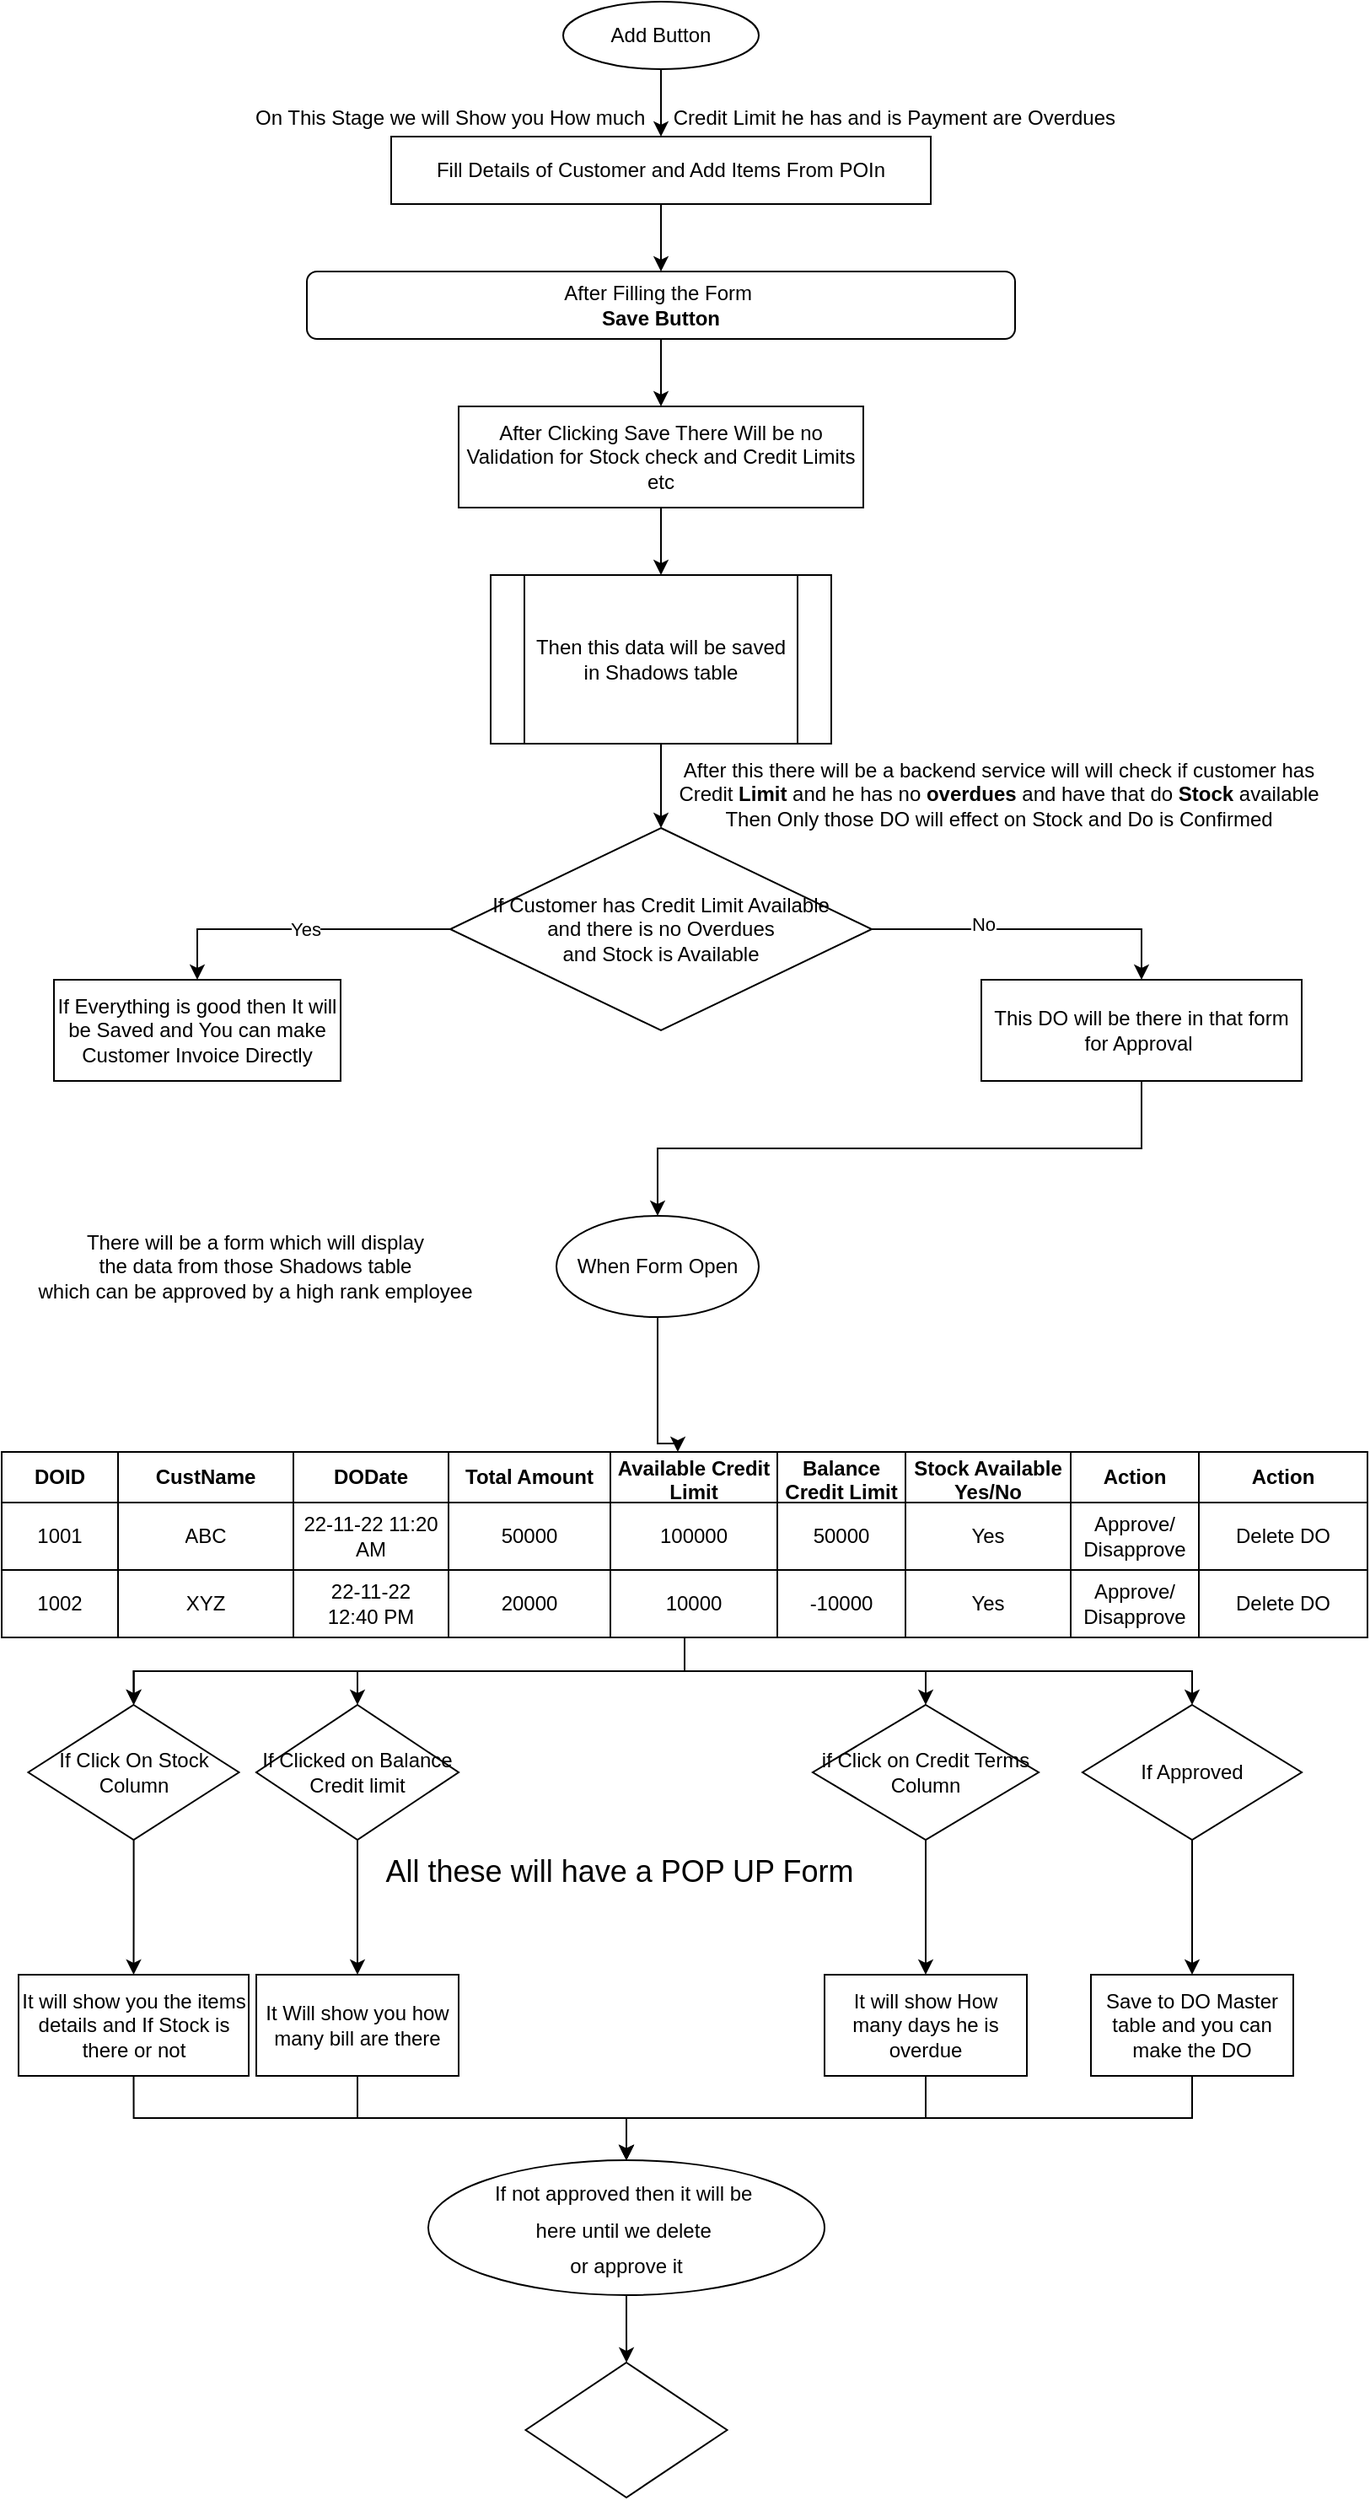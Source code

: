 <mxfile version="20.6.0" type="github">
  <diagram id="pmyvJYctkSqaA1s6qdmt" name="Page-1">
    <mxGraphModel dx="1108" dy="460" grid="1" gridSize="10" guides="1" tooltips="1" connect="1" arrows="1" fold="1" page="1" pageScale="1" pageWidth="827" pageHeight="1169" math="0" shadow="0">
      <root>
        <mxCell id="0" />
        <mxCell id="1" parent="0" />
        <mxCell id="fpoYQwEQuOkwDuQ0j5TA-3" value="" style="edgeStyle=orthogonalEdgeStyle;rounded=0;orthogonalLoop=1;jettySize=auto;html=1;" edge="1" parent="1" source="fpoYQwEQuOkwDuQ0j5TA-1" target="fpoYQwEQuOkwDuQ0j5TA-2">
          <mxGeometry relative="1" as="geometry" />
        </mxCell>
        <mxCell id="fpoYQwEQuOkwDuQ0j5TA-1" value="Add Button" style="ellipse;whiteSpace=wrap;html=1;" vertex="1" parent="1">
          <mxGeometry x="342" y="40" width="116" height="40" as="geometry" />
        </mxCell>
        <mxCell id="fpoYQwEQuOkwDuQ0j5TA-7" value="" style="edgeStyle=orthogonalEdgeStyle;rounded=0;orthogonalLoop=1;jettySize=auto;html=1;" edge="1" parent="1" source="fpoYQwEQuOkwDuQ0j5TA-2" target="fpoYQwEQuOkwDuQ0j5TA-6">
          <mxGeometry relative="1" as="geometry" />
        </mxCell>
        <mxCell id="fpoYQwEQuOkwDuQ0j5TA-2" value="Fill Details of Customer and Add Items From POIn" style="whiteSpace=wrap;html=1;" vertex="1" parent="1">
          <mxGeometry x="240" y="120" width="320" height="40" as="geometry" />
        </mxCell>
        <mxCell id="fpoYQwEQuOkwDuQ0j5TA-4" value="On This Stage we will Show you How much&amp;nbsp; &amp;nbsp; &amp;nbsp;Credit Limit he has and is Payment are Overdues" style="text;html=1;align=center;verticalAlign=middle;resizable=0;points=[];autosize=1;strokeColor=none;fillColor=none;" vertex="1" parent="1">
          <mxGeometry x="149" y="94" width="530" height="30" as="geometry" />
        </mxCell>
        <mxCell id="fpoYQwEQuOkwDuQ0j5TA-11" style="edgeStyle=orthogonalEdgeStyle;rounded=0;orthogonalLoop=1;jettySize=auto;html=1;exitX=0.5;exitY=1;exitDx=0;exitDy=0;" edge="1" parent="1" source="fpoYQwEQuOkwDuQ0j5TA-6" target="fpoYQwEQuOkwDuQ0j5TA-10">
          <mxGeometry relative="1" as="geometry" />
        </mxCell>
        <mxCell id="fpoYQwEQuOkwDuQ0j5TA-6" value="After Filling the Form&amp;nbsp;&lt;br&gt;&lt;b&gt;Save Button&lt;/b&gt;" style="rounded=1;whiteSpace=wrap;html=1;" vertex="1" parent="1">
          <mxGeometry x="190" y="200" width="420" height="40" as="geometry" />
        </mxCell>
        <mxCell id="fpoYQwEQuOkwDuQ0j5TA-13" style="edgeStyle=orthogonalEdgeStyle;rounded=0;orthogonalLoop=1;jettySize=auto;html=1;exitX=0.5;exitY=1;exitDx=0;exitDy=0;entryX=0.5;entryY=0;entryDx=0;entryDy=0;" edge="1" parent="1" source="fpoYQwEQuOkwDuQ0j5TA-10" target="fpoYQwEQuOkwDuQ0j5TA-12">
          <mxGeometry relative="1" as="geometry" />
        </mxCell>
        <mxCell id="fpoYQwEQuOkwDuQ0j5TA-10" value="After Clicking Save There Will be no Validation for Stock check and Credit Limits etc" style="rounded=0;whiteSpace=wrap;html=1;" vertex="1" parent="1">
          <mxGeometry x="280" y="280" width="240" height="60" as="geometry" />
        </mxCell>
        <mxCell id="fpoYQwEQuOkwDuQ0j5TA-15" value="" style="edgeStyle=orthogonalEdgeStyle;rounded=0;orthogonalLoop=1;jettySize=auto;html=1;" edge="1" parent="1" source="fpoYQwEQuOkwDuQ0j5TA-12" target="fpoYQwEQuOkwDuQ0j5TA-14">
          <mxGeometry relative="1" as="geometry" />
        </mxCell>
        <mxCell id="fpoYQwEQuOkwDuQ0j5TA-12" value="Then this data will be saved in Shadows table" style="shape=process;whiteSpace=wrap;html=1;backgroundOutline=1;" vertex="1" parent="1">
          <mxGeometry x="299" y="380" width="202" height="100" as="geometry" />
        </mxCell>
        <mxCell id="fpoYQwEQuOkwDuQ0j5TA-19" value="" style="edgeStyle=orthogonalEdgeStyle;rounded=0;orthogonalLoop=1;jettySize=auto;html=1;entryX=0.5;entryY=0;entryDx=0;entryDy=0;" edge="1" parent="1" source="fpoYQwEQuOkwDuQ0j5TA-14" target="fpoYQwEQuOkwDuQ0j5TA-18">
          <mxGeometry relative="1" as="geometry" />
        </mxCell>
        <mxCell id="fpoYQwEQuOkwDuQ0j5TA-20" value="No" style="edgeLabel;html=1;align=center;verticalAlign=middle;resizable=0;points=[];" vertex="1" connectable="0" parent="fpoYQwEQuOkwDuQ0j5TA-19">
          <mxGeometry x="-0.305" y="3" relative="1" as="geometry">
            <mxPoint as="offset" />
          </mxGeometry>
        </mxCell>
        <mxCell id="fpoYQwEQuOkwDuQ0j5TA-22" value="" style="edgeStyle=orthogonalEdgeStyle;rounded=0;orthogonalLoop=1;jettySize=auto;html=1;entryX=0.5;entryY=0;entryDx=0;entryDy=0;" edge="1" parent="1" source="fpoYQwEQuOkwDuQ0j5TA-14" target="fpoYQwEQuOkwDuQ0j5TA-21">
          <mxGeometry relative="1" as="geometry" />
        </mxCell>
        <mxCell id="fpoYQwEQuOkwDuQ0j5TA-23" value="Yes" style="edgeLabel;html=1;align=center;verticalAlign=middle;resizable=0;points=[];" vertex="1" connectable="0" parent="fpoYQwEQuOkwDuQ0j5TA-22">
          <mxGeometry x="-0.044" relative="1" as="geometry">
            <mxPoint as="offset" />
          </mxGeometry>
        </mxCell>
        <mxCell id="fpoYQwEQuOkwDuQ0j5TA-14" value="If Customer has Credit Limit Available&lt;br&gt;and there is no Overdues&lt;br&gt;and Stock is Available" style="rhombus;whiteSpace=wrap;html=1;" vertex="1" parent="1">
          <mxGeometry x="275" y="530" width="250" height="120" as="geometry" />
        </mxCell>
        <mxCell id="fpoYQwEQuOkwDuQ0j5TA-16" value="After this there will be a backend service will will check if customer has &lt;br&gt;Credit &lt;b&gt;Limit &lt;/b&gt;and he has no &lt;b&gt;overdues &lt;/b&gt;and have that do &lt;b&gt;Stock &lt;/b&gt;available&lt;br&gt;Then Only those DO will effect on Stock and Do is Confirmed" style="text;html=1;align=center;verticalAlign=middle;resizable=0;points=[];autosize=1;strokeColor=none;fillColor=none;" vertex="1" parent="1">
          <mxGeometry x="400" y="480" width="400" height="60" as="geometry" />
        </mxCell>
        <mxCell id="fpoYQwEQuOkwDuQ0j5TA-25" value="" style="edgeStyle=orthogonalEdgeStyle;rounded=0;orthogonalLoop=1;jettySize=auto;html=1;exitX=0.5;exitY=1;exitDx=0;exitDy=0;" edge="1" parent="1" source="fpoYQwEQuOkwDuQ0j5TA-18" target="fpoYQwEQuOkwDuQ0j5TA-24">
          <mxGeometry relative="1" as="geometry">
            <Array as="points">
              <mxPoint x="685" y="720" />
              <mxPoint x="398" y="720" />
            </Array>
          </mxGeometry>
        </mxCell>
        <mxCell id="fpoYQwEQuOkwDuQ0j5TA-18" value="This DO will be there in that form&lt;br&gt;for Approval&amp;nbsp;" style="whiteSpace=wrap;html=1;" vertex="1" parent="1">
          <mxGeometry x="590" y="620" width="190" height="60" as="geometry" />
        </mxCell>
        <mxCell id="fpoYQwEQuOkwDuQ0j5TA-21" value="If Everything is good then It will be Saved and You can make Customer Invoice Directly" style="whiteSpace=wrap;html=1;" vertex="1" parent="1">
          <mxGeometry x="40" y="620" width="170" height="60" as="geometry" />
        </mxCell>
        <mxCell id="fpoYQwEQuOkwDuQ0j5TA-62" style="edgeStyle=orthogonalEdgeStyle;rounded=0;orthogonalLoop=1;jettySize=auto;html=1;exitX=0.5;exitY=1;exitDx=0;exitDy=0;entryX=0.495;entryY=0;entryDx=0;entryDy=0;entryPerimeter=0;" edge="1" parent="1" source="fpoYQwEQuOkwDuQ0j5TA-24" target="fpoYQwEQuOkwDuQ0j5TA-28">
          <mxGeometry relative="1" as="geometry">
            <Array as="points">
              <mxPoint x="398" y="895" />
              <mxPoint x="410" y="895" />
            </Array>
          </mxGeometry>
        </mxCell>
        <mxCell id="fpoYQwEQuOkwDuQ0j5TA-24" value="When Form Open" style="ellipse;whiteSpace=wrap;html=1;" vertex="1" parent="1">
          <mxGeometry x="338" y="760" width="120" height="60" as="geometry" />
        </mxCell>
        <mxCell id="fpoYQwEQuOkwDuQ0j5TA-26" value="There will be a form which will display&lt;br&gt;the data from those Shadows table&lt;br&gt;which can be approved by a high rank employee" style="text;html=1;align=center;verticalAlign=middle;resizable=0;points=[];autosize=1;strokeColor=none;fillColor=none;" vertex="1" parent="1">
          <mxGeometry x="19" y="760" width="280" height="60" as="geometry" />
        </mxCell>
        <mxCell id="fpoYQwEQuOkwDuQ0j5TA-64" value="" style="edgeStyle=orthogonalEdgeStyle;rounded=0;orthogonalLoop=1;jettySize=auto;html=1;fontSize=14;" edge="1" parent="1" source="fpoYQwEQuOkwDuQ0j5TA-27" target="fpoYQwEQuOkwDuQ0j5TA-63">
          <mxGeometry relative="1" as="geometry" />
        </mxCell>
        <mxCell id="fpoYQwEQuOkwDuQ0j5TA-68" value="" style="edgeStyle=orthogonalEdgeStyle;rounded=0;orthogonalLoop=1;jettySize=auto;html=1;fontSize=14;" edge="1" parent="1" source="fpoYQwEQuOkwDuQ0j5TA-27" target="fpoYQwEQuOkwDuQ0j5TA-67">
          <mxGeometry relative="1" as="geometry" />
        </mxCell>
        <mxCell id="fpoYQwEQuOkwDuQ0j5TA-71" value="" style="edgeStyle=orthogonalEdgeStyle;rounded=0;orthogonalLoop=1;jettySize=auto;html=1;fontSize=14;" edge="1" parent="1" source="fpoYQwEQuOkwDuQ0j5TA-27" target="fpoYQwEQuOkwDuQ0j5TA-67">
          <mxGeometry relative="1" as="geometry" />
        </mxCell>
        <mxCell id="fpoYQwEQuOkwDuQ0j5TA-73" value="" style="edgeStyle=orthogonalEdgeStyle;rounded=0;orthogonalLoop=1;jettySize=auto;html=1;fontSize=14;" edge="1" parent="1" source="fpoYQwEQuOkwDuQ0j5TA-27" target="fpoYQwEQuOkwDuQ0j5TA-72">
          <mxGeometry relative="1" as="geometry" />
        </mxCell>
        <mxCell id="fpoYQwEQuOkwDuQ0j5TA-77" value="" style="edgeStyle=orthogonalEdgeStyle;rounded=0;orthogonalLoop=1;jettySize=auto;html=1;fontSize=14;" edge="1" parent="1" source="fpoYQwEQuOkwDuQ0j5TA-27" target="fpoYQwEQuOkwDuQ0j5TA-76">
          <mxGeometry relative="1" as="geometry" />
        </mxCell>
        <mxCell id="fpoYQwEQuOkwDuQ0j5TA-27" value="" style="shape=table;startSize=0;container=1;collapsible=0;childLayout=tableLayout;" vertex="1" parent="1">
          <mxGeometry x="9" y="900" width="810" height="110" as="geometry" />
        </mxCell>
        <mxCell id="fpoYQwEQuOkwDuQ0j5TA-28" value="" style="shape=tableRow;horizontal=0;startSize=0;swimlaneHead=0;swimlaneBody=0;top=0;left=0;bottom=0;right=0;collapsible=0;dropTarget=0;fillColor=none;points=[[0,0.5],[1,0.5]];portConstraint=eastwest;" vertex="1" parent="fpoYQwEQuOkwDuQ0j5TA-27">
          <mxGeometry width="810" height="30" as="geometry" />
        </mxCell>
        <mxCell id="fpoYQwEQuOkwDuQ0j5TA-29" value="DOID" style="shape=partialRectangle;html=1;whiteSpace=wrap;connectable=0;overflow=hidden;fillColor=none;top=0;left=0;bottom=0;right=0;pointerEvents=1;fontStyle=1;fontSize=12;horizontal=1;labelBackgroundColor=none;fontColor=#000000;" vertex="1" parent="fpoYQwEQuOkwDuQ0j5TA-28">
          <mxGeometry width="69" height="30" as="geometry">
            <mxRectangle width="69" height="30" as="alternateBounds" />
          </mxGeometry>
        </mxCell>
        <mxCell id="fpoYQwEQuOkwDuQ0j5TA-30" value="CustName" style="shape=partialRectangle;html=1;whiteSpace=wrap;connectable=0;overflow=hidden;fillColor=none;top=0;left=0;bottom=0;right=0;pointerEvents=1;fontStyle=1;fontSize=12;horizontal=1;labelBackgroundColor=none;fontColor=#000000;" vertex="1" parent="fpoYQwEQuOkwDuQ0j5TA-28">
          <mxGeometry x="69" width="104" height="30" as="geometry">
            <mxRectangle width="104" height="30" as="alternateBounds" />
          </mxGeometry>
        </mxCell>
        <mxCell id="fpoYQwEQuOkwDuQ0j5TA-31" value="DODate" style="shape=partialRectangle;html=1;whiteSpace=wrap;connectable=0;overflow=hidden;fillColor=none;top=0;left=0;bottom=0;right=0;pointerEvents=1;fontStyle=1;fontSize=12;horizontal=1;labelBackgroundColor=none;fontColor=#000000;" vertex="1" parent="fpoYQwEQuOkwDuQ0j5TA-28">
          <mxGeometry x="173" width="92" height="30" as="geometry">
            <mxRectangle width="92" height="30" as="alternateBounds" />
          </mxGeometry>
        </mxCell>
        <mxCell id="fpoYQwEQuOkwDuQ0j5TA-32" value="Total Amount" style="shape=partialRectangle;html=1;whiteSpace=wrap;connectable=0;overflow=hidden;fillColor=none;top=0;left=0;bottom=0;right=0;pointerEvents=1;fontStyle=1;fontSize=12;horizontal=1;labelBackgroundColor=none;fontColor=#000000;" vertex="1" parent="fpoYQwEQuOkwDuQ0j5TA-28">
          <mxGeometry x="265" width="96" height="30" as="geometry">
            <mxRectangle width="96" height="30" as="alternateBounds" />
          </mxGeometry>
        </mxCell>
        <mxCell id="fpoYQwEQuOkwDuQ0j5TA-33" value="Available Credit Limit" style="shape=partialRectangle;html=1;whiteSpace=wrap;connectable=0;overflow=hidden;fillColor=none;top=0;left=0;bottom=0;right=0;pointerEvents=1;fontStyle=1;fontSize=12;horizontal=1;labelBackgroundColor=none;fontColor=#000000;" vertex="1" parent="fpoYQwEQuOkwDuQ0j5TA-28">
          <mxGeometry x="361" width="99" height="30" as="geometry">
            <mxRectangle width="99" height="30" as="alternateBounds" />
          </mxGeometry>
        </mxCell>
        <mxCell id="fpoYQwEQuOkwDuQ0j5TA-34" value="Balance Credit Limit" style="shape=partialRectangle;html=1;whiteSpace=wrap;connectable=0;overflow=hidden;fillColor=none;top=0;left=0;bottom=0;right=0;pointerEvents=1;fontStyle=1;fontSize=12;horizontal=1;labelBackgroundColor=none;fontColor=#000000;" vertex="1" parent="fpoYQwEQuOkwDuQ0j5TA-28">
          <mxGeometry x="460" width="76" height="30" as="geometry">
            <mxRectangle width="76" height="30" as="alternateBounds" />
          </mxGeometry>
        </mxCell>
        <mxCell id="fpoYQwEQuOkwDuQ0j5TA-35" value="Stock Available&lt;br&gt;Yes/No" style="shape=partialRectangle;html=1;whiteSpace=wrap;connectable=0;overflow=hidden;fillColor=none;top=0;left=0;bottom=0;right=0;pointerEvents=1;fontStyle=1;fontSize=12;horizontal=1;labelBackgroundColor=none;fontColor=#000000;" vertex="1" parent="fpoYQwEQuOkwDuQ0j5TA-28">
          <mxGeometry x="536" width="98" height="30" as="geometry">
            <mxRectangle width="98" height="30" as="alternateBounds" />
          </mxGeometry>
        </mxCell>
        <mxCell id="fpoYQwEQuOkwDuQ0j5TA-36" value="Action" style="shape=partialRectangle;html=1;whiteSpace=wrap;connectable=0;overflow=hidden;fillColor=none;top=0;left=0;bottom=0;right=0;pointerEvents=1;fontStyle=1;fontSize=12;horizontal=1;labelBackgroundColor=none;fontColor=#000000;" vertex="1" parent="fpoYQwEQuOkwDuQ0j5TA-28">
          <mxGeometry x="634" width="76" height="30" as="geometry">
            <mxRectangle width="76" height="30" as="alternateBounds" />
          </mxGeometry>
        </mxCell>
        <mxCell id="fpoYQwEQuOkwDuQ0j5TA-59" value="Action" style="shape=partialRectangle;html=1;whiteSpace=wrap;connectable=0;overflow=hidden;fillColor=none;top=0;left=0;bottom=0;right=0;pointerEvents=1;fontStyle=1;fontSize=12;horizontal=1;labelBackgroundColor=none;fontColor=#000000;" vertex="1" parent="fpoYQwEQuOkwDuQ0j5TA-28">
          <mxGeometry x="710" width="100" height="30" as="geometry">
            <mxRectangle width="100" height="30" as="alternateBounds" />
          </mxGeometry>
        </mxCell>
        <mxCell id="fpoYQwEQuOkwDuQ0j5TA-37" value="" style="shape=tableRow;horizontal=0;startSize=0;swimlaneHead=0;swimlaneBody=0;top=0;left=0;bottom=0;right=0;collapsible=0;dropTarget=0;fillColor=none;points=[[0,0.5],[1,0.5]];portConstraint=eastwest;" vertex="1" parent="fpoYQwEQuOkwDuQ0j5TA-27">
          <mxGeometry y="30" width="810" height="40" as="geometry" />
        </mxCell>
        <mxCell id="fpoYQwEQuOkwDuQ0j5TA-38" value="1001" style="shape=partialRectangle;html=1;whiteSpace=wrap;connectable=0;overflow=hidden;fillColor=none;top=0;left=0;bottom=0;right=0;pointerEvents=1;" vertex="1" parent="fpoYQwEQuOkwDuQ0j5TA-37">
          <mxGeometry width="69" height="40" as="geometry">
            <mxRectangle width="69" height="40" as="alternateBounds" />
          </mxGeometry>
        </mxCell>
        <mxCell id="fpoYQwEQuOkwDuQ0j5TA-39" value="ABC" style="shape=partialRectangle;html=1;whiteSpace=wrap;connectable=0;overflow=hidden;fillColor=none;top=0;left=0;bottom=0;right=0;pointerEvents=1;" vertex="1" parent="fpoYQwEQuOkwDuQ0j5TA-37">
          <mxGeometry x="69" width="104" height="40" as="geometry">
            <mxRectangle width="104" height="40" as="alternateBounds" />
          </mxGeometry>
        </mxCell>
        <mxCell id="fpoYQwEQuOkwDuQ0j5TA-40" value="22-11-22 11:20 AM" style="shape=partialRectangle;html=1;whiteSpace=wrap;connectable=0;overflow=hidden;fillColor=none;top=0;left=0;bottom=0;right=0;pointerEvents=1;" vertex="1" parent="fpoYQwEQuOkwDuQ0j5TA-37">
          <mxGeometry x="173" width="92" height="40" as="geometry">
            <mxRectangle width="92" height="40" as="alternateBounds" />
          </mxGeometry>
        </mxCell>
        <mxCell id="fpoYQwEQuOkwDuQ0j5TA-41" value="50000" style="shape=partialRectangle;html=1;whiteSpace=wrap;connectable=0;overflow=hidden;fillColor=none;top=0;left=0;bottom=0;right=0;pointerEvents=1;" vertex="1" parent="fpoYQwEQuOkwDuQ0j5TA-37">
          <mxGeometry x="265" width="96" height="40" as="geometry">
            <mxRectangle width="96" height="40" as="alternateBounds" />
          </mxGeometry>
        </mxCell>
        <mxCell id="fpoYQwEQuOkwDuQ0j5TA-42" value="100000" style="shape=partialRectangle;html=1;whiteSpace=wrap;connectable=0;overflow=hidden;fillColor=none;top=0;left=0;bottom=0;right=0;pointerEvents=1;" vertex="1" parent="fpoYQwEQuOkwDuQ0j5TA-37">
          <mxGeometry x="361" width="99" height="40" as="geometry">
            <mxRectangle width="99" height="40" as="alternateBounds" />
          </mxGeometry>
        </mxCell>
        <mxCell id="fpoYQwEQuOkwDuQ0j5TA-43" value="50000" style="shape=partialRectangle;html=1;whiteSpace=wrap;connectable=0;overflow=hidden;fillColor=none;top=0;left=0;bottom=0;right=0;pointerEvents=1;" vertex="1" parent="fpoYQwEQuOkwDuQ0j5TA-37">
          <mxGeometry x="460" width="76" height="40" as="geometry">
            <mxRectangle width="76" height="40" as="alternateBounds" />
          </mxGeometry>
        </mxCell>
        <mxCell id="fpoYQwEQuOkwDuQ0j5TA-44" value="Yes" style="shape=partialRectangle;html=1;whiteSpace=wrap;connectable=0;overflow=hidden;fillColor=none;top=0;left=0;bottom=0;right=0;pointerEvents=1;" vertex="1" parent="fpoYQwEQuOkwDuQ0j5TA-37">
          <mxGeometry x="536" width="98" height="40" as="geometry">
            <mxRectangle width="98" height="40" as="alternateBounds" />
          </mxGeometry>
        </mxCell>
        <mxCell id="fpoYQwEQuOkwDuQ0j5TA-45" value="Approve/&lt;br&gt;Disapprove" style="shape=partialRectangle;html=1;whiteSpace=wrap;connectable=0;overflow=hidden;fillColor=none;top=0;left=0;bottom=0;right=0;pointerEvents=1;" vertex="1" parent="fpoYQwEQuOkwDuQ0j5TA-37">
          <mxGeometry x="634" width="76" height="40" as="geometry">
            <mxRectangle width="76" height="40" as="alternateBounds" />
          </mxGeometry>
        </mxCell>
        <mxCell id="fpoYQwEQuOkwDuQ0j5TA-60" value="Delete DO" style="shape=partialRectangle;html=1;whiteSpace=wrap;connectable=0;overflow=hidden;fillColor=none;top=0;left=0;bottom=0;right=0;pointerEvents=1;" vertex="1" parent="fpoYQwEQuOkwDuQ0j5TA-37">
          <mxGeometry x="710" width="100" height="40" as="geometry">
            <mxRectangle width="100" height="40" as="alternateBounds" />
          </mxGeometry>
        </mxCell>
        <mxCell id="fpoYQwEQuOkwDuQ0j5TA-46" value="" style="shape=tableRow;horizontal=0;startSize=0;swimlaneHead=0;swimlaneBody=0;top=0;left=0;bottom=0;right=0;collapsible=0;dropTarget=0;fillColor=none;points=[[0,0.5],[1,0.5]];portConstraint=eastwest;" vertex="1" parent="fpoYQwEQuOkwDuQ0j5TA-27">
          <mxGeometry y="70" width="810" height="40" as="geometry" />
        </mxCell>
        <mxCell id="fpoYQwEQuOkwDuQ0j5TA-47" value="1002" style="shape=partialRectangle;html=1;whiteSpace=wrap;connectable=0;overflow=hidden;fillColor=none;top=0;left=0;bottom=0;right=0;pointerEvents=1;" vertex="1" parent="fpoYQwEQuOkwDuQ0j5TA-46">
          <mxGeometry width="69" height="40" as="geometry">
            <mxRectangle width="69" height="40" as="alternateBounds" />
          </mxGeometry>
        </mxCell>
        <mxCell id="fpoYQwEQuOkwDuQ0j5TA-48" value="XYZ" style="shape=partialRectangle;html=1;whiteSpace=wrap;connectable=0;overflow=hidden;fillColor=none;top=0;left=0;bottom=0;right=0;pointerEvents=1;" vertex="1" parent="fpoYQwEQuOkwDuQ0j5TA-46">
          <mxGeometry x="69" width="104" height="40" as="geometry">
            <mxRectangle width="104" height="40" as="alternateBounds" />
          </mxGeometry>
        </mxCell>
        <mxCell id="fpoYQwEQuOkwDuQ0j5TA-49" value="22-11-22&lt;br&gt;12:40 PM" style="shape=partialRectangle;html=1;whiteSpace=wrap;connectable=0;overflow=hidden;fillColor=none;top=0;left=0;bottom=0;right=0;pointerEvents=1;" vertex="1" parent="fpoYQwEQuOkwDuQ0j5TA-46">
          <mxGeometry x="173" width="92" height="40" as="geometry">
            <mxRectangle width="92" height="40" as="alternateBounds" />
          </mxGeometry>
        </mxCell>
        <mxCell id="fpoYQwEQuOkwDuQ0j5TA-50" value="20000" style="shape=partialRectangle;html=1;whiteSpace=wrap;connectable=0;overflow=hidden;fillColor=none;top=0;left=0;bottom=0;right=0;pointerEvents=1;" vertex="1" parent="fpoYQwEQuOkwDuQ0j5TA-46">
          <mxGeometry x="265" width="96" height="40" as="geometry">
            <mxRectangle width="96" height="40" as="alternateBounds" />
          </mxGeometry>
        </mxCell>
        <mxCell id="fpoYQwEQuOkwDuQ0j5TA-51" value="10000" style="shape=partialRectangle;html=1;whiteSpace=wrap;connectable=0;overflow=hidden;fillColor=none;top=0;left=0;bottom=0;right=0;pointerEvents=1;" vertex="1" parent="fpoYQwEQuOkwDuQ0j5TA-46">
          <mxGeometry x="361" width="99" height="40" as="geometry">
            <mxRectangle width="99" height="40" as="alternateBounds" />
          </mxGeometry>
        </mxCell>
        <mxCell id="fpoYQwEQuOkwDuQ0j5TA-52" value="-10000" style="shape=partialRectangle;html=1;whiteSpace=wrap;connectable=0;overflow=hidden;fillColor=none;top=0;left=0;bottom=0;right=0;pointerEvents=1;" vertex="1" parent="fpoYQwEQuOkwDuQ0j5TA-46">
          <mxGeometry x="460" width="76" height="40" as="geometry">
            <mxRectangle width="76" height="40" as="alternateBounds" />
          </mxGeometry>
        </mxCell>
        <mxCell id="fpoYQwEQuOkwDuQ0j5TA-53" value="Yes" style="shape=partialRectangle;html=1;whiteSpace=wrap;connectable=0;overflow=hidden;fillColor=none;top=0;left=0;bottom=0;right=0;pointerEvents=1;" vertex="1" parent="fpoYQwEQuOkwDuQ0j5TA-46">
          <mxGeometry x="536" width="98" height="40" as="geometry">
            <mxRectangle width="98" height="40" as="alternateBounds" />
          </mxGeometry>
        </mxCell>
        <mxCell id="fpoYQwEQuOkwDuQ0j5TA-54" value="Approve/&lt;br&gt;Disapprove" style="shape=partialRectangle;html=1;whiteSpace=wrap;connectable=0;overflow=hidden;fillColor=none;top=0;left=0;bottom=0;right=0;pointerEvents=1;" vertex="1" parent="fpoYQwEQuOkwDuQ0j5TA-46">
          <mxGeometry x="634" width="76" height="40" as="geometry">
            <mxRectangle width="76" height="40" as="alternateBounds" />
          </mxGeometry>
        </mxCell>
        <mxCell id="fpoYQwEQuOkwDuQ0j5TA-61" value="Delete DO" style="shape=partialRectangle;html=1;whiteSpace=wrap;connectable=0;overflow=hidden;fillColor=none;top=0;left=0;bottom=0;right=0;pointerEvents=1;" vertex="1" parent="fpoYQwEQuOkwDuQ0j5TA-46">
          <mxGeometry x="710" width="100" height="40" as="geometry">
            <mxRectangle width="100" height="40" as="alternateBounds" />
          </mxGeometry>
        </mxCell>
        <mxCell id="fpoYQwEQuOkwDuQ0j5TA-66" value="" style="edgeStyle=orthogonalEdgeStyle;rounded=0;orthogonalLoop=1;jettySize=auto;html=1;fontSize=14;" edge="1" parent="1" source="fpoYQwEQuOkwDuQ0j5TA-63" target="fpoYQwEQuOkwDuQ0j5TA-65">
          <mxGeometry relative="1" as="geometry" />
        </mxCell>
        <mxCell id="fpoYQwEQuOkwDuQ0j5TA-63" value="If Approved" style="rhombus;whiteSpace=wrap;html=1;startSize=0;" vertex="1" parent="1">
          <mxGeometry x="650" y="1050" width="130" height="80" as="geometry" />
        </mxCell>
        <mxCell id="fpoYQwEQuOkwDuQ0j5TA-83" style="edgeStyle=orthogonalEdgeStyle;rounded=0;orthogonalLoop=1;jettySize=auto;html=1;exitX=0.5;exitY=1;exitDx=0;exitDy=0;fontSize=18;entryX=0.5;entryY=0;entryDx=0;entryDy=0;" edge="1" parent="1" source="fpoYQwEQuOkwDuQ0j5TA-65" target="fpoYQwEQuOkwDuQ0j5TA-85">
          <mxGeometry relative="1" as="geometry">
            <mxPoint x="390" y="1320" as="targetPoint" />
          </mxGeometry>
        </mxCell>
        <mxCell id="fpoYQwEQuOkwDuQ0j5TA-65" value="Save to DO Master table and you can make the DO" style="whiteSpace=wrap;html=1;startSize=0;" vertex="1" parent="1">
          <mxGeometry x="655" y="1210" width="120" height="60" as="geometry" />
        </mxCell>
        <mxCell id="fpoYQwEQuOkwDuQ0j5TA-70" value="" style="edgeStyle=orthogonalEdgeStyle;rounded=0;orthogonalLoop=1;jettySize=auto;html=1;fontSize=14;" edge="1" parent="1" source="fpoYQwEQuOkwDuQ0j5TA-67" target="fpoYQwEQuOkwDuQ0j5TA-69">
          <mxGeometry relative="1" as="geometry" />
        </mxCell>
        <mxCell id="fpoYQwEQuOkwDuQ0j5TA-67" value="If Click On Stock Column" style="rhombus;whiteSpace=wrap;html=1;startSize=0;" vertex="1" parent="1">
          <mxGeometry x="24.75" y="1050" width="125" height="80" as="geometry" />
        </mxCell>
        <mxCell id="fpoYQwEQuOkwDuQ0j5TA-84" style="edgeStyle=orthogonalEdgeStyle;rounded=0;orthogonalLoop=1;jettySize=auto;html=1;exitX=0.5;exitY=1;exitDx=0;exitDy=0;fontSize=18;entryX=0.5;entryY=0;entryDx=0;entryDy=0;" edge="1" parent="1" source="fpoYQwEQuOkwDuQ0j5TA-69" target="fpoYQwEQuOkwDuQ0j5TA-85">
          <mxGeometry relative="1" as="geometry">
            <mxPoint x="390" y="1320" as="targetPoint" />
          </mxGeometry>
        </mxCell>
        <mxCell id="fpoYQwEQuOkwDuQ0j5TA-69" value="It will show you the items details and If Stock is there or not" style="whiteSpace=wrap;html=1;startSize=0;" vertex="1" parent="1">
          <mxGeometry x="19" y="1210" width="136.5" height="60" as="geometry" />
        </mxCell>
        <mxCell id="fpoYQwEQuOkwDuQ0j5TA-75" value="" style="edgeStyle=orthogonalEdgeStyle;rounded=0;orthogonalLoop=1;jettySize=auto;html=1;fontSize=14;" edge="1" parent="1" source="fpoYQwEQuOkwDuQ0j5TA-72" target="fpoYQwEQuOkwDuQ0j5TA-74">
          <mxGeometry relative="1" as="geometry" />
        </mxCell>
        <mxCell id="fpoYQwEQuOkwDuQ0j5TA-72" value="If Clicked on Balance&lt;br&gt;Credit limit" style="rhombus;whiteSpace=wrap;html=1;startSize=0;" vertex="1" parent="1">
          <mxGeometry x="160" y="1050" width="120" height="80" as="geometry" />
        </mxCell>
        <mxCell id="fpoYQwEQuOkwDuQ0j5TA-81" style="edgeStyle=orthogonalEdgeStyle;rounded=0;orthogonalLoop=1;jettySize=auto;html=1;exitX=0.5;exitY=1;exitDx=0;exitDy=0;fontSize=18;entryX=0.5;entryY=0;entryDx=0;entryDy=0;" edge="1" parent="1" source="fpoYQwEQuOkwDuQ0j5TA-74" target="fpoYQwEQuOkwDuQ0j5TA-85">
          <mxGeometry relative="1" as="geometry">
            <mxPoint x="390" y="1320" as="targetPoint" />
          </mxGeometry>
        </mxCell>
        <mxCell id="fpoYQwEQuOkwDuQ0j5TA-74" value="It Will show you how many bill are there" style="whiteSpace=wrap;html=1;startSize=0;" vertex="1" parent="1">
          <mxGeometry x="160" y="1210" width="120" height="60" as="geometry" />
        </mxCell>
        <mxCell id="fpoYQwEQuOkwDuQ0j5TA-79" value="" style="edgeStyle=orthogonalEdgeStyle;rounded=0;orthogonalLoop=1;jettySize=auto;html=1;fontSize=14;" edge="1" parent="1" source="fpoYQwEQuOkwDuQ0j5TA-76" target="fpoYQwEQuOkwDuQ0j5TA-78">
          <mxGeometry relative="1" as="geometry" />
        </mxCell>
        <mxCell id="fpoYQwEQuOkwDuQ0j5TA-76" value="if Click on Credit Terms&lt;br&gt;Column" style="rhombus;whiteSpace=wrap;html=1;startSize=0;" vertex="1" parent="1">
          <mxGeometry x="490" y="1050" width="134" height="80" as="geometry" />
        </mxCell>
        <mxCell id="fpoYQwEQuOkwDuQ0j5TA-82" style="edgeStyle=orthogonalEdgeStyle;rounded=0;orthogonalLoop=1;jettySize=auto;html=1;exitX=0.5;exitY=1;exitDx=0;exitDy=0;fontSize=18;entryX=0.5;entryY=0;entryDx=0;entryDy=0;" edge="1" parent="1" source="fpoYQwEQuOkwDuQ0j5TA-78" target="fpoYQwEQuOkwDuQ0j5TA-85">
          <mxGeometry relative="1" as="geometry">
            <mxPoint x="390" y="1320" as="targetPoint" />
          </mxGeometry>
        </mxCell>
        <mxCell id="fpoYQwEQuOkwDuQ0j5TA-78" value="It will show How many days he is overdue" style="whiteSpace=wrap;html=1;startSize=0;" vertex="1" parent="1">
          <mxGeometry x="497" y="1210" width="120" height="60" as="geometry" />
        </mxCell>
        <mxCell id="fpoYQwEQuOkwDuQ0j5TA-80" value="&lt;span style=&quot;font-size: 18px;&quot;&gt;All these will have a POP UP Form&lt;/span&gt;" style="text;html=1;align=center;verticalAlign=middle;resizable=0;points=[];autosize=1;strokeColor=none;fillColor=none;fontSize=14;" vertex="1" parent="1">
          <mxGeometry x="225" y="1129" width="300" height="40" as="geometry" />
        </mxCell>
        <mxCell id="fpoYQwEQuOkwDuQ0j5TA-87" value="" style="edgeStyle=orthogonalEdgeStyle;rounded=0;orthogonalLoop=1;jettySize=auto;html=1;fontSize=12;" edge="1" parent="1" source="fpoYQwEQuOkwDuQ0j5TA-85" target="fpoYQwEQuOkwDuQ0j5TA-86">
          <mxGeometry relative="1" as="geometry" />
        </mxCell>
        <mxCell id="fpoYQwEQuOkwDuQ0j5TA-85" value="&lt;font style=&quot;font-size: 12px;&quot;&gt;If not approved then it will be&amp;nbsp;&lt;br&gt;here until we delete&amp;nbsp;&lt;br&gt;or approve it&lt;br&gt;&lt;/font&gt;" style="ellipse;whiteSpace=wrap;html=1;fontSize=18;" vertex="1" parent="1">
          <mxGeometry x="262" y="1320" width="235" height="80" as="geometry" />
        </mxCell>
        <mxCell id="fpoYQwEQuOkwDuQ0j5TA-86" value="" style="rhombus;whiteSpace=wrap;html=1;fontSize=18;" vertex="1" parent="1">
          <mxGeometry x="319.75" y="1440" width="119.5" height="80" as="geometry" />
        </mxCell>
      </root>
    </mxGraphModel>
  </diagram>
</mxfile>
